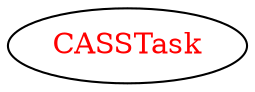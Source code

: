 digraph dependencyGraph {
 concentrate=true;
 ranksep="2.0";
 rankdir="LR"; 
 splines="ortho";
"CASSTask" [fontcolor="red"];
}